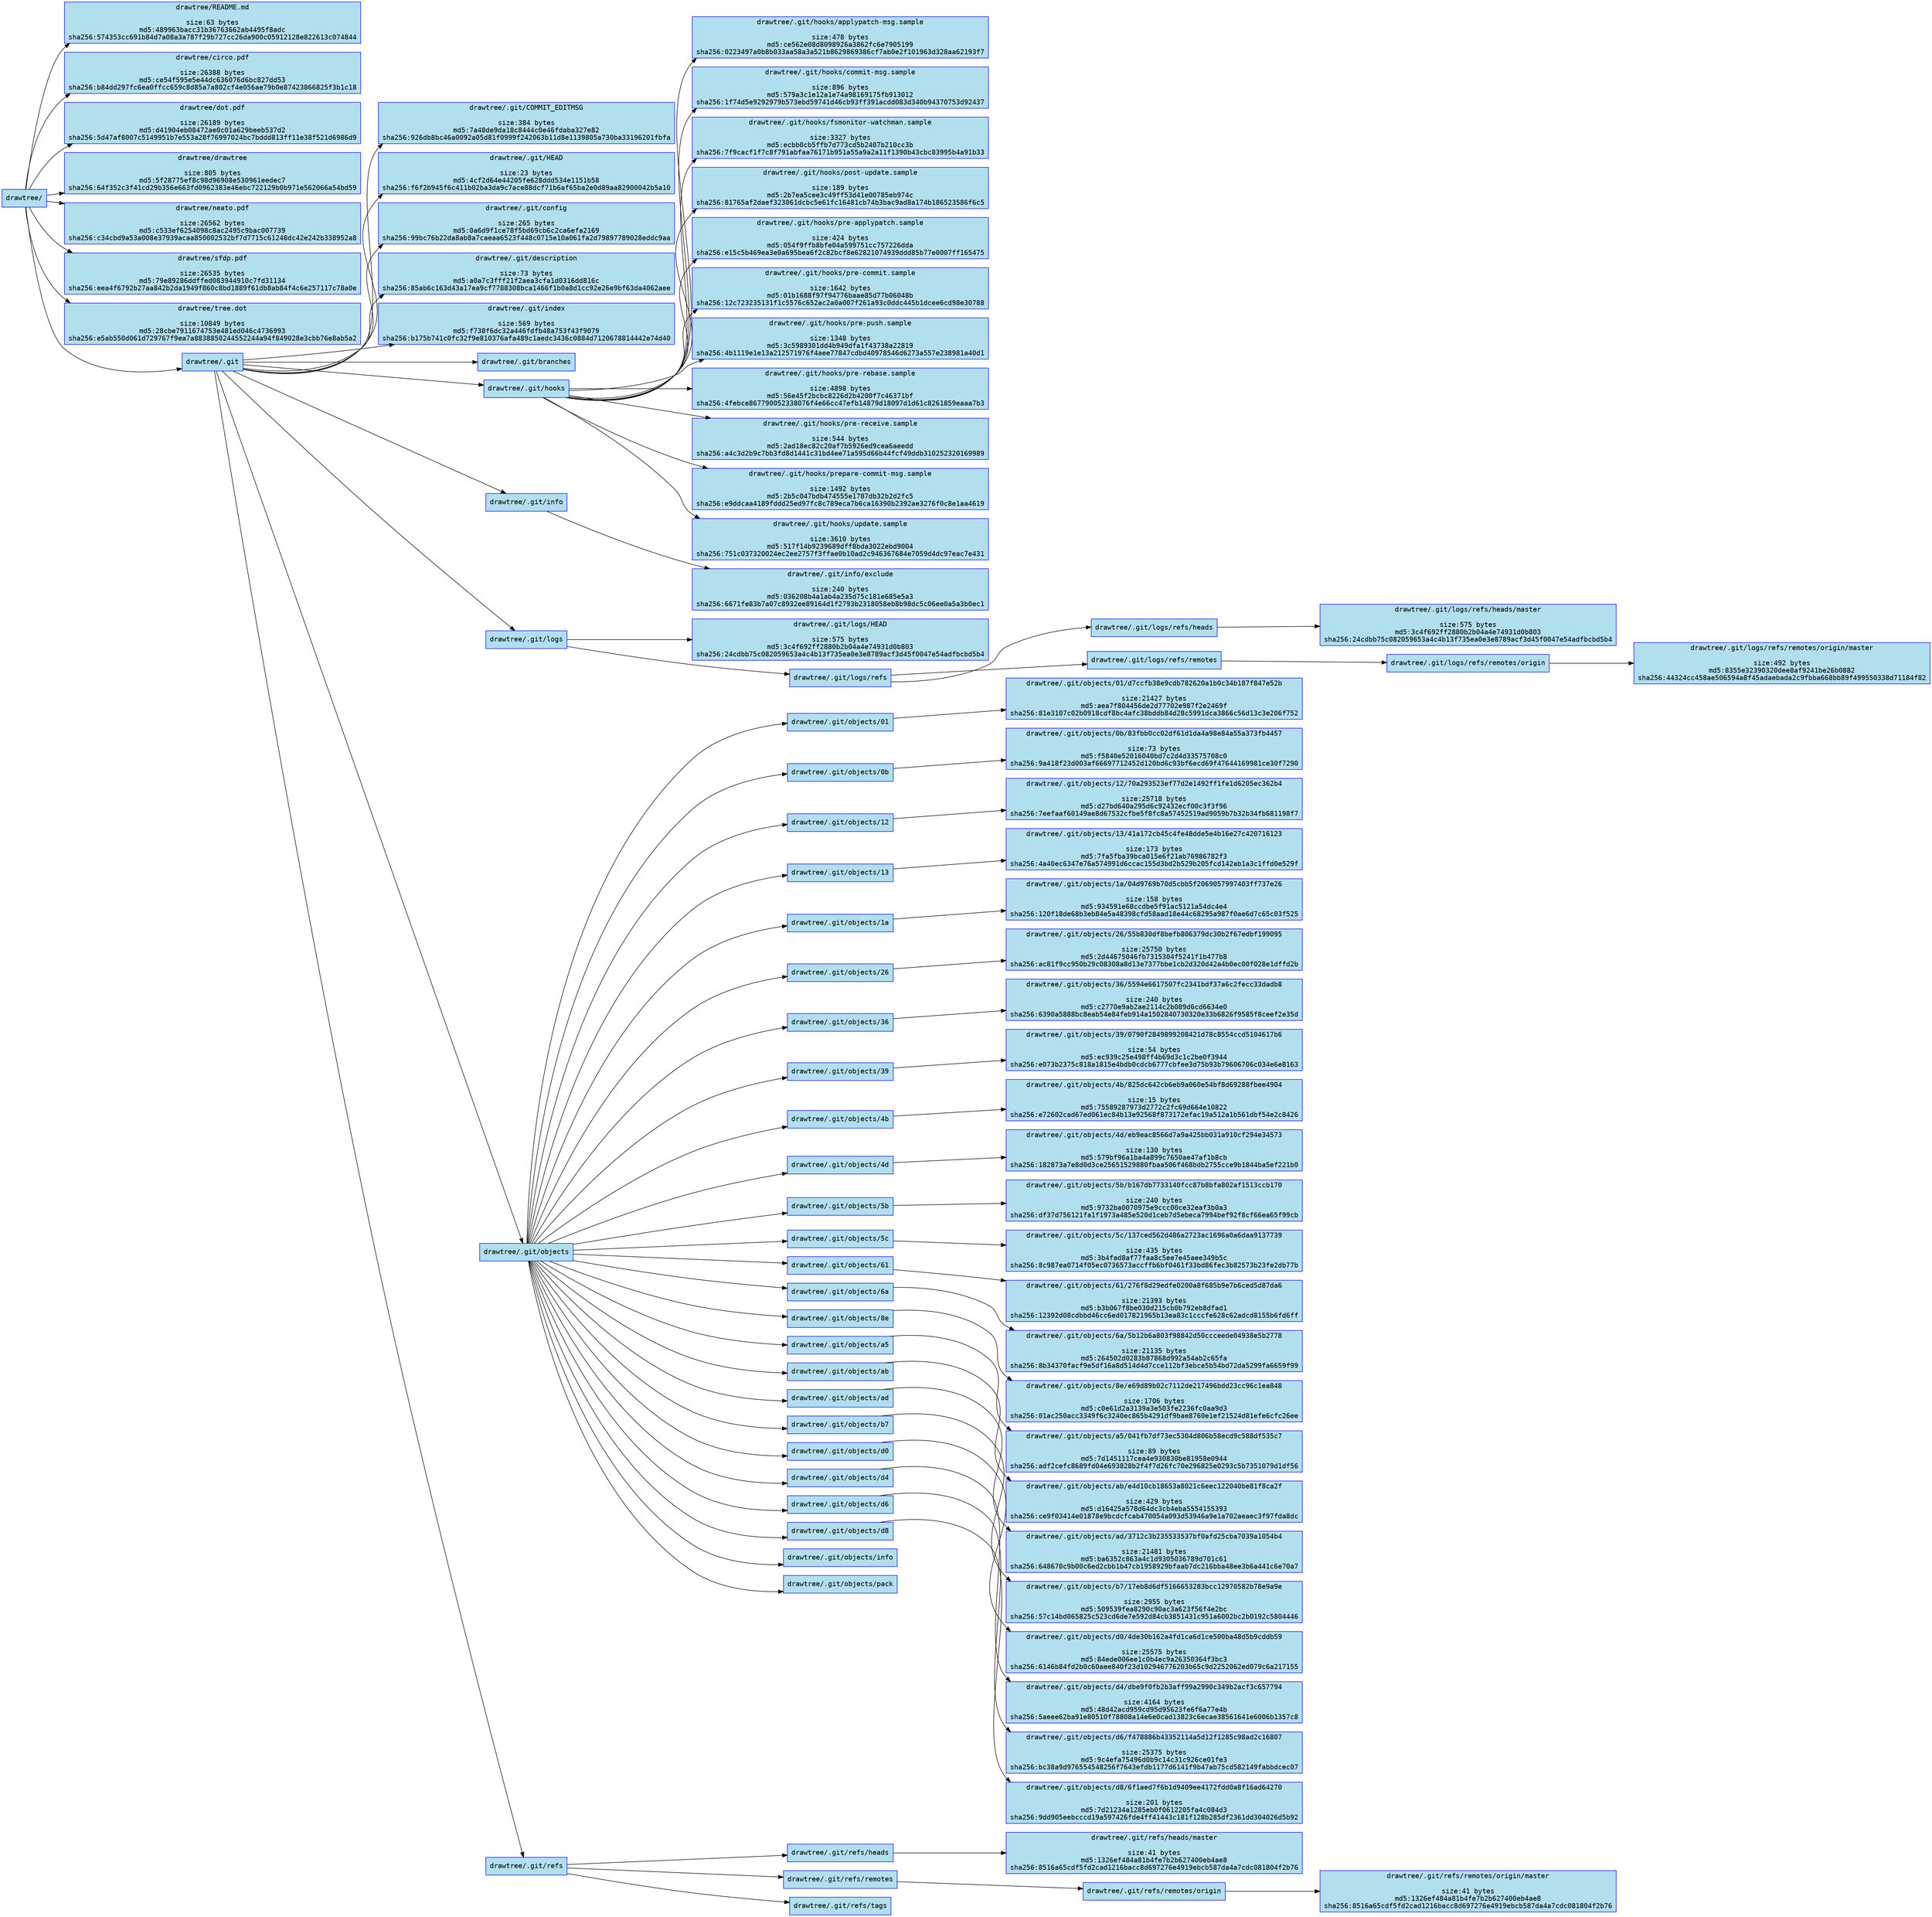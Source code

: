 digraph unix {
overlap=false;
rankdir=LR;
node [color=blue, style=filled, fillcolor=lightblue2, shape=box, fontname=Consolas];
"drawtree/" -> "drawtree/README.md\n\nsize:63 bytes\nmd5:489963bacc31b36763662ab4495f8adc\nsha256:574353cc691b84d7a08a3a787f29b727cc26da900c05912128e822613c074844";
"drawtree/" -> "drawtree/circo.pdf\n\nsize:26388 bytes\nmd5:ce54f595e5e44dc636076d6bc827dd53\nsha256:b84dd297fc6ea0ffcc659c8d85a7a802cf4e056ae79b0e87423866825f3b1c18";
"drawtree/" -> "drawtree/dot.pdf\n\nsize:26189 bytes\nmd5:d41904eb08472ae0c01a629beeb537d2\nsha256:5d47af8007c5149951b7e553a28f76997024bc7bddd813ff11e38f521d6986d9";
"drawtree/" -> "drawtree/drawtree\n\nsize:805 bytes\nmd5:5f28775ef8c98d96908e530961eedec7\nsha256:64f352c3f41cd29b356e663fd0962383e46ebc722129b0b971e562066a54bd59";
"drawtree/" -> "drawtree/neato.pdf\n\nsize:26562 bytes\nmd5:c533ef6254098c8ac2495c9bac007739\nsha256:c34cbd9a53a008e37939acaa850002532bf7d7715c61248dc42e242b338952a8";
"drawtree/" -> "drawtree/sfdp.pdf\n\nsize:26535 bytes\nmd5:79e89286ddffed083944910c7fd31134\nsha256:eea4f6792b27aa842b2da1949f860c8bd1889f61db8ab84f4c6e257117c78a0e";
"drawtree/" -> "drawtree/tree.dot\n\nsize:10849 bytes\nmd5:28cbe7911674753e481ed046c4736993\nsha256:e5ab550d061d729767f9ea7a8838850244552244a94f849028e3cbb76e8ab5a2";
"drawtree/" -> "drawtree/.git";
"drawtree/.git" -> "drawtree/.git/COMMIT_EDITMSG\n\nsize:384 bytes\nmd5:7a48de9da18c8444c0e46fdaba327e82\nsha256:926db8bc46a0092a05d81f0999f242063b11d8e1139805a730ba33196201fbfa";
"drawtree/.git" -> "drawtree/.git/HEAD\n\nsize:23 bytes\nmd5:4cf2d64e44205fe628ddd534e1151b58\nsha256:f6f2b945f6c411b02ba3da9c7ace88dcf71b6af65ba2e0d89aa82900042b5a10";
"drawtree/.git" -> "drawtree/.git/config\n\nsize:265 bytes\nmd5:0a6d9f1ce78f5bd69cb6c2ca6efa2169\nsha256:99bc76b22da8ab8a7caeaa6523f448c0715e10a061fa2d79897789028eddc9aa";
"drawtree/.git" -> "drawtree/.git/description\n\nsize:73 bytes\nmd5:a0a7c3fff21f2aea3cfa1d0316dd816c\nsha256:85ab6c163d43a17ea9cf7788308bca1466f1b0a8d1cc92e26e9bf63da4062aee";
"drawtree/.git" -> "drawtree/.git/index\n\nsize:569 bytes\nmd5:f738f6dc32a446fdfb48a753f43f9079\nsha256:b175b741c0fc32f9e810376afa489c1aedc3436c0884d7120678814442e74d40";
"drawtree/.git" -> "drawtree/.git/branches";
"drawtree/.git" -> "drawtree/.git/hooks";
"drawtree/.git/hooks" -> "drawtree/.git/hooks/applypatch-msg.sample\n\nsize:478 bytes\nmd5:ce562e08d8098926a3862fc6e7905199\nsha256:0223497a0b8b033aa58a3a521b8629869386cf7ab0e2f101963d328aa62193f7";
"drawtree/.git/hooks" -> "drawtree/.git/hooks/commit-msg.sample\n\nsize:896 bytes\nmd5:579a3c1e12a1e74a98169175fb913012\nsha256:1f74d5e9292979b573ebd59741d46cb93ff391acdd083d340b94370753d92437";
"drawtree/.git/hooks" -> "drawtree/.git/hooks/fsmonitor-watchman.sample\n\nsize:3327 bytes\nmd5:ecbb0cb5ffb7d773cd5b2407b210cc3b\nsha256:7f9cacf1f7c8f791abfaa76171b951a55a9a2a11f1390b43cbc83995b4a91b33";
"drawtree/.git/hooks" -> "drawtree/.git/hooks/post-update.sample\n\nsize:189 bytes\nmd5:2b7ea5cee3c49ff53d41e00785eb974c\nsha256:81765af2daef323061dcbc5e61fc16481cb74b3bac9ad8a174b186523586f6c5";
"drawtree/.git/hooks" -> "drawtree/.git/hooks/pre-applypatch.sample\n\nsize:424 bytes\nmd5:054f9ffb8bfe04a599751cc757226dda\nsha256:e15c5b469ea3e0a695bea6f2c82bcf8e62821074939ddd85b77e0007ff165475";
"drawtree/.git/hooks" -> "drawtree/.git/hooks/pre-commit.sample\n\nsize:1642 bytes\nmd5:01b1688f97f94776baae85d77b06048b\nsha256:12c723235131f1c5576c652ac2a0a007f261a93c0ddc445b1dcee6cd98e30788";
"drawtree/.git/hooks" -> "drawtree/.git/hooks/pre-push.sample\n\nsize:1348 bytes\nmd5:3c5989301dd4b949dfa1f43738a22819\nsha256:4b1119e1e13a212571976f4aee77847cdbd40978546d6273a557e238981a40d1";
"drawtree/.git/hooks" -> "drawtree/.git/hooks/pre-rebase.sample\n\nsize:4898 bytes\nmd5:56e45f2bcbc8226d2b4200f7c46371bf\nsha256:4febce867790052338076f4e66cc47efb14879d18097d1d61c8261859eaaa7b3";
"drawtree/.git/hooks" -> "drawtree/.git/hooks/pre-receive.sample\n\nsize:544 bytes\nmd5:2ad18ec82c20af7b5926ed9cea6aeedd\nsha256:a4c3d2b9c7bb3fd8d1441c31bd4ee71a595d66b44fcf49ddb310252320169989";
"drawtree/.git/hooks" -> "drawtree/.git/hooks/prepare-commit-msg.sample\n\nsize:1492 bytes\nmd5:2b5c047bdb474555e1787db32b2d2fc5\nsha256:e9ddcaa4189fddd25ed97fc8c789eca7b6ca16390b2392ae3276f0c8e1aa4619";
"drawtree/.git/hooks" -> "drawtree/.git/hooks/update.sample\n\nsize:3610 bytes\nmd5:517f14b9239689dff8bda3022ebd9004\nsha256:751c037320024ec2ee2757f3ffae0b10ad2c946367684e7059d4dc97eac7e431";
"drawtree/.git" -> "drawtree/.git/info";
"drawtree/.git/info" -> "drawtree/.git/info/exclude\n\nsize:240 bytes\nmd5:036208b4a1ab4a235d75c181e685e5a3\nsha256:6671fe83b7a07c8932ee89164d1f2793b2318058eb8b98dc5c06ee0a5a3b0ec1";
"drawtree/.git" -> "drawtree/.git/logs";
"drawtree/.git/logs" -> "drawtree/.git/logs/HEAD\n\nsize:575 bytes\nmd5:3c4f692ff2880b2b04a4e74931d0b803\nsha256:24cdbb75c082059653a4c4b13f735ea0e3e8789acf3d45f0047e54adfbcbd5b4";
"drawtree/.git/logs" -> "drawtree/.git/logs/refs";
"drawtree/.git/logs/refs" -> "drawtree/.git/logs/refs/heads";
"drawtree/.git/logs/refs/heads" -> "drawtree/.git/logs/refs/heads/master\n\nsize:575 bytes\nmd5:3c4f692ff2880b2b04a4e74931d0b803\nsha256:24cdbb75c082059653a4c4b13f735ea0e3e8789acf3d45f0047e54adfbcbd5b4";
"drawtree/.git/logs/refs" -> "drawtree/.git/logs/refs/remotes";
"drawtree/.git/logs/refs/remotes" -> "drawtree/.git/logs/refs/remotes/origin";
"drawtree/.git/logs/refs/remotes/origin" -> "drawtree/.git/logs/refs/remotes/origin/master\n\nsize:492 bytes\nmd5:8355e32390320dee8af9241be26b0882\nsha256:44324cc458ae506594a8f45adaebada2c9fbba668bb89f499550338d71184f82";
"drawtree/.git" -> "drawtree/.git/objects";
"drawtree/.git/objects" -> "drawtree/.git/objects/01";
"drawtree/.git/objects/01" -> "drawtree/.git/objects/01/d7ccfb38e9cdb782620a1b0c34b187f847e52b\n\nsize:21427 bytes\nmd5:aea7f804456de2d77702e987f2e2469f\nsha256:81e3107c02b0918cdf8bc4afc38bddb84d28c5991dca3866c56d13c3e206f752";
"drawtree/.git/objects" -> "drawtree/.git/objects/0b";
"drawtree/.git/objects/0b" -> "drawtree/.git/objects/0b/83fbb0cc02df61d1da4a98e84a55a373fb4457\n\nsize:73 bytes\nmd5:f5840e52016040bd7c2d4d33575708c0\nsha256:9a418f23d003af66697712452d120bd6c93bf6ecd69f47644169981ce30f7290";
"drawtree/.git/objects" -> "drawtree/.git/objects/12";
"drawtree/.git/objects/12" -> "drawtree/.git/objects/12/70a293523ef77d2e1492ff1fe1d6205ec362b4\n\nsize:25718 bytes\nmd5:d27bd640a295d6c92432ecf00c3f3f96\nsha256:7eefaaf60149ae8d67532cfbe5f8fc8a57452519ad9059b7b32b34fb681198f7";
"drawtree/.git/objects" -> "drawtree/.git/objects/13";
"drawtree/.git/objects/13" -> "drawtree/.git/objects/13/41a172cb45c4fe48dde5e4b16e27c420716123\n\nsize:173 bytes\nmd5:7fa5fba39bca015e6f21ab76986782f3\nsha256:4a40ec6347e76a574991d6ccac155d3bd2b529b205fcd142ab1a3c1ffd0e529f";
"drawtree/.git/objects" -> "drawtree/.git/objects/1a";
"drawtree/.git/objects/1a" -> "drawtree/.git/objects/1a/04d9769b70d5cbb5f2069057997403ff737e26\n\nsize:158 bytes\nmd5:934591e68ccdbe5f91ac5121a54dc4e4\nsha256:120f18de68b3eb84e5a48398cfd58aad18e44c68295a987f0ae6d7c65c03f525";
"drawtree/.git/objects" -> "drawtree/.git/objects/26";
"drawtree/.git/objects/26" -> "drawtree/.git/objects/26/55b830df8befb806379dc30b2f67edbf199095\n\nsize:25750 bytes\nmd5:2d44675046fb7315304f5241f1b477b8\nsha256:ac81f9cc950b29c08308a8d13e7377bbe1cb2d320d42a4b0ec00f028e1dffd2b";
"drawtree/.git/objects" -> "drawtree/.git/objects/36";
"drawtree/.git/objects/36" -> "drawtree/.git/objects/36/5594e6617507fc2341bdf37a6c2fecc33dadb8\n\nsize:240 bytes\nmd5:c2770e9ab2ae2114c2b089d6cd6634e0\nsha256:6390a5888bc8eab54e84feb914a1502840730320e33b6826f9585f8ceef2e35d";
"drawtree/.git/objects" -> "drawtree/.git/objects/39";
"drawtree/.git/objects/39" -> "drawtree/.git/objects/39/0790f2849899208421d78c8554ccd5104617b6\n\nsize:54 bytes\nmd5:ec939c25e498ff4b69d3c1c2be0f3944\nsha256:e073b2375c818a1815e4bdb0cdcb6777cbfee3d75b93b79606706c034e6e8163";
"drawtree/.git/objects" -> "drawtree/.git/objects/4b";
"drawtree/.git/objects/4b" -> "drawtree/.git/objects/4b/825dc642cb6eb9a060e54bf8d69288fbee4904\n\nsize:15 bytes\nmd5:75589287973d2772c2fc69d664e10822\nsha256:e72602cad67ed061ec84b13e92568f873172efac19a512a1b561dbf54e2c8426";
"drawtree/.git/objects" -> "drawtree/.git/objects/4d";
"drawtree/.git/objects/4d" -> "drawtree/.git/objects/4d/eb9eac8566d7a9a425bb031a910cf294e34573\n\nsize:130 bytes\nmd5:579bf96a1ba4a899c7650ae47af1b8cb\nsha256:182873a7e8d0d3ce25651529880fbaa506f468bdb2755cce9b1844ba5ef221b0";
"drawtree/.git/objects" -> "drawtree/.git/objects/5b";
"drawtree/.git/objects/5b" -> "drawtree/.git/objects/5b/b167db7733140fcc87b8bfa802af1513ccb170\n\nsize:240 bytes\nmd5:9732ba0070975e9ccc00ce32eaf3b0a3\nsha256:df37d756121fa1f1973a485e520d1ceb7d5ebeca7994bef92f8cf66ea65f99cb";
"drawtree/.git/objects" -> "drawtree/.git/objects/5c";
"drawtree/.git/objects/5c" -> "drawtree/.git/objects/5c/137ced562d486a2723ac1696a0a6daa9137739\n\nsize:435 bytes\nmd5:3b4fad8af77faa8c5ee7e45aee349b5c\nsha256:8c987ea0714f05ec0736573accffb6bf0461f33bd86fec3b82573b23fe2db77b";
"drawtree/.git/objects" -> "drawtree/.git/objects/61";
"drawtree/.git/objects/61" -> "drawtree/.git/objects/61/276f8d29edfe0200a8f685b9e7b6ced5d87da6\n\nsize:21393 bytes\nmd5:b3b067f8be030d215cb0b792eb8dfad1\nsha256:12392d08cdbbd46cc6ed017821965b13ea83c1cccfe628c62adcd8155b6fd6ff";
"drawtree/.git/objects" -> "drawtree/.git/objects/6a";
"drawtree/.git/objects/6a" -> "drawtree/.git/objects/6a/5b12b6a803f98842d50ccceede04938e5b2778\n\nsize:21135 bytes\nmd5:264502d0283b87868d992a54ab2c65fa\nsha256:8b34370facf9e5df16a8d514d4d7cce112bf3ebce5b54bd72da5299fa6659f99";
"drawtree/.git/objects" -> "drawtree/.git/objects/8e";
"drawtree/.git/objects/8e" -> "drawtree/.git/objects/8e/e69d89b02c7112de217496bdd23cc96c1ea848\n\nsize:1706 bytes\nmd5:c0e61d2a3139a3e503fe2236fc0aa9d3\nsha256:01ac250acc3349f6c3240ec865b4291df9bae8760e1ef21524d81efe6cfc26ee";
"drawtree/.git/objects" -> "drawtree/.git/objects/a5";
"drawtree/.git/objects/a5" -> "drawtree/.git/objects/a5/041fb7df73ec5304d806b58ecd9c588df535c7\n\nsize:89 bytes\nmd5:7d1451117cea4e930830be81958e0944\nsha256:adf2cefc8689fd04e693828b2f4f7d26fc70e296825e0293c5b7351079d1df56";
"drawtree/.git/objects" -> "drawtree/.git/objects/ab";
"drawtree/.git/objects/ab" -> "drawtree/.git/objects/ab/e4d10cb18653a8021c6eec122040be81f8ca2f\n\nsize:429 bytes\nmd5:d16425a578d64dc3cb4eba5554155393\nsha256:ce9f03414e01878e9bcdcfcab470054a093d53946a9e1a702aeaec3f97fda8dc";
"drawtree/.git/objects" -> "drawtree/.git/objects/ad";
"drawtree/.git/objects/ad" -> "drawtree/.git/objects/ad/3712c3b235533537bf0afd25cba7039a1054b4\n\nsize:21481 bytes\nmd5:ba6352c863a4c1d9305036789d701c61\nsha256:648670c9b00c6ed2cbb1b47cb1958929bfaab7dc216bba48ee3b6a441c6e70a7";
"drawtree/.git/objects" -> "drawtree/.git/objects/b7";
"drawtree/.git/objects/b7" -> "drawtree/.git/objects/b7/17eb8d6df5166653283bcc12970582b78e9a9e\n\nsize:2955 bytes\nmd5:509539fea8290c90ac3a623f56f4e2bc\nsha256:57c14bd065825c523cd6de7e592d84cb3851431c951a6002bc2b0192c5804446";
"drawtree/.git/objects" -> "drawtree/.git/objects/d0";
"drawtree/.git/objects/d0" -> "drawtree/.git/objects/d0/4de30b162a4fd1ca6d1ce500ba48d5b9cddb59\n\nsize:25575 bytes\nmd5:84ede006ee1c0b4ec9a26350364f3bc3\nsha256:6146b84fd2b0c60aee840f23d102946776203b65c9d2252062ed079c6a217155";
"drawtree/.git/objects" -> "drawtree/.git/objects/d4";
"drawtree/.git/objects/d4" -> "drawtree/.git/objects/d4/dbe9f0fb2b3aff99a2990c349b2acf3c657794\n\nsize:4164 bytes\nmd5:48d42acd959cd95d95623fe6f6a77e4b\nsha256:5aeee62ba91e80510f78808a14e6e0cad13823c6ecae38561641e6006b1357c8";
"drawtree/.git/objects" -> "drawtree/.git/objects/d6";
"drawtree/.git/objects/d6" -> "drawtree/.git/objects/d6/f478886b43352114a5d12f1285c98ad2c16807\n\nsize:25375 bytes\nmd5:9c4efa75496d0b9c14c31c926ce01fe3\nsha256:bc38a9d976554548256f7643efdb1177d6141f9b47ab75cd582149fabbdcec07";
"drawtree/.git/objects" -> "drawtree/.git/objects/d8";
"drawtree/.git/objects/d8" -> "drawtree/.git/objects/d8/6f1aed7f6b1d9409ee4172fdd0a8f16ad64270\n\nsize:201 bytes\nmd5:7d21234a1285eb0f0612205fa4c084d3\nsha256:9dd905eebcccd19a597426fde4ff41443c181f128b285df2361dd304026d5b92";
"drawtree/.git/objects" -> "drawtree/.git/objects/info";
"drawtree/.git/objects" -> "drawtree/.git/objects/pack";
"drawtree/.git" -> "drawtree/.git/refs";
"drawtree/.git/refs" -> "drawtree/.git/refs/heads";
"drawtree/.git/refs/heads" -> "drawtree/.git/refs/heads/master\n\nsize:41 bytes\nmd5:1326ef484a81b4fe7b2b627400eb4ae8\nsha256:8516a65cdf5fd2cad1216bacc8d697276e4919ebcb587da4a7cdc081804f2b76";
"drawtree/.git/refs" -> "drawtree/.git/refs/remotes";
"drawtree/.git/refs/remotes" -> "drawtree/.git/refs/remotes/origin";
"drawtree/.git/refs/remotes/origin" -> "drawtree/.git/refs/remotes/origin/master\n\nsize:41 bytes\nmd5:1326ef484a81b4fe7b2b627400eb4ae8\nsha256:8516a65cdf5fd2cad1216bacc8d697276e4919ebcb587da4a7cdc081804f2b76";
"drawtree/.git/refs" -> "drawtree/.git/refs/tags";
}
